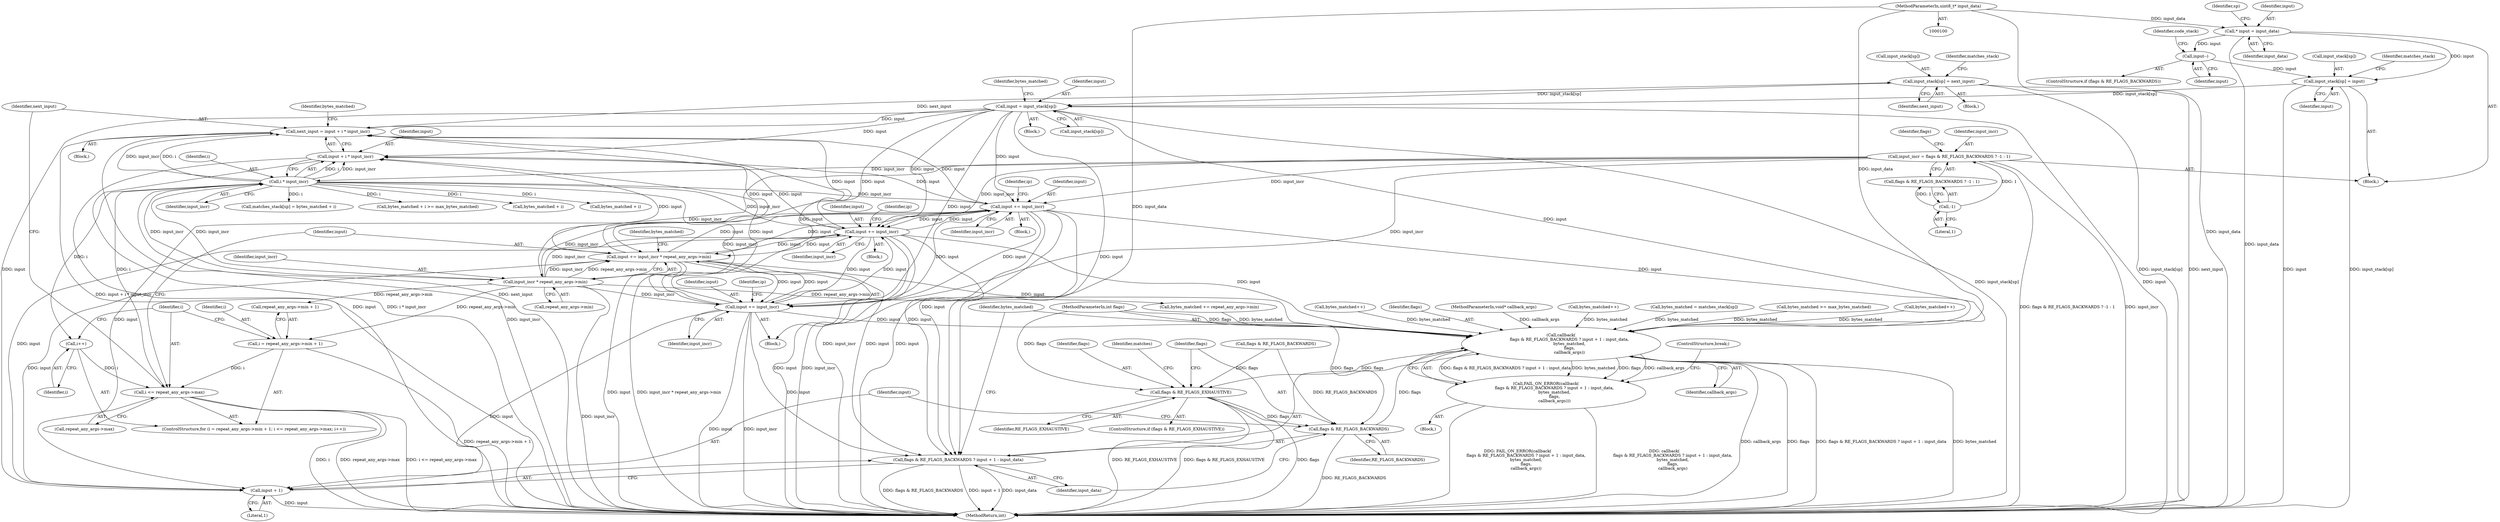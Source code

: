 digraph "1_yara_992480c30f75943e9cd6245bb2015c7737f9b661@array" {
"1000408" [label="(Call,input_stack[sp] = next_input)"];
"1000363" [label="(Call,next_input = input + i * input_incr)"];
"1000309" [label="(Call,input += input_incr)"];
"1000367" [label="(Call,i * input_incr)"];
"1000355" [label="(Call,i <= repeat_any_args->max)"];
"1000348" [label="(Call,i = repeat_any_args->min + 1)"];
"1000424" [label="(Call,input_incr * repeat_any_args->min)"];
"1000147" [label="(Call,input_incr = flags & RE_FLAGS_BACKWARDS ? -1 : 1)"];
"1000153" [label="(Call,-1)"];
"1000360" [label="(Call,i++)"];
"1000266" [label="(Call,input += input_incr)"];
"1000422" [label="(Call,input += input_incr * repeat_any_args->min)"];
"1000324" [label="(Call,input += input_incr)"];
"1000191" [label="(Call,input = input_stack[sp])"];
"1000167" [label="(Call,input_stack[sp] = input)"];
"1000119" [label="(Call,* input = input_data)"];
"1000102" [label="(MethodParameterIn,uint8_t* input_data)"];
"1000160" [label="(Call,input--)"];
"1000408" [label="(Call,input_stack[sp] = next_input)"];
"1000220" [label="(Call,callback(\n             flags & RE_FLAGS_BACKWARDS ? input + 1 : input_data,\n             bytes_matched,\n             flags,\n             callback_args))"];
"1000215" [label="(Call,flags & RE_FLAGS_EXHAUSTIVE)"];
"1000222" [label="(Call,flags & RE_FLAGS_BACKWARDS)"];
"1000219" [label="(Call,FAIL_ON_ERROR(callback(\n             flags & RE_FLAGS_BACKWARDS ? input + 1 : input_data,\n             bytes_matched,\n             flags,\n             callback_args)))"];
"1000221" [label="(Call,flags & RE_FLAGS_BACKWARDS ? input + 1 : input_data)"];
"1000225" [label="(Call,input + 1)"];
"1000365" [label="(Call,input + i * input_incr)"];
"1000326" [label="(Identifier,input_incr)"];
"1000349" [label="(Identifier,i)"];
"1000220" [label="(Call,callback(\n             flags & RE_FLAGS_BACKWARDS ? input + 1 : input_data,\n             bytes_matched,\n             flags,\n             callback_args))"];
"1000311" [label="(Identifier,input_incr)"];
"1000362" [label="(Block,)"];
"1000232" [label="(ControlStructure,break;)"];
"1000422" [label="(Call,input += input_incr * repeat_any_args->min)"];
"1000270" [label="(Identifier,ip)"];
"1000373" [label="(Identifier,bytes_matched)"];
"1000219" [label="(Call,FAIL_ON_ERROR(callback(\n             flags & RE_FLAGS_BACKWARDS ? input + 1 : input_data,\n             bytes_matched,\n             flags,\n             callback_args)))"];
"1000156" [label="(ControlStructure,if (flags & RE_FLAGS_BACKWARDS))"];
"1000217" [label="(Identifier,RE_FLAGS_EXHAUSTIVE)"];
"1000228" [label="(Identifier,input_data)"];
"1000426" [label="(Call,repeat_any_args->min)"];
"1000154" [label="(Literal,1)"];
"1000306" [label="(Block,)"];
"1000313" [label="(Identifier,ip)"];
"1000356" [label="(Identifier,i)"];
"1000395" [label="(Block,)"];
"1000328" [label="(Identifier,ip)"];
"1000227" [label="(Literal,1)"];
"1000325" [label="(Identifier,input)"];
"1000367" [label="(Call,i * input_incr)"];
"1000371" [label="(Call,bytes_matched + i >= max_bytes_matched)"];
"1000167" [label="(Call,input_stack[sp] = input)"];
"1000215" [label="(Call,flags & RE_FLAGS_EXHAUSTIVE)"];
"1000109" [label="(Block,)"];
"1000171" [label="(Identifier,input)"];
"1000120" [label="(Identifier,input)"];
"1000161" [label="(Identifier,input)"];
"1000164" [label="(Identifier,code_stack)"];
"1000119" [label="(Call,* input = input_data)"];
"1000309" [label="(Call,input += input_incr)"];
"1000160" [label="(Call,input--)"];
"1000216" [label="(Identifier,flags)"];
"1000264" [label="(Call,bytes_matched++)"];
"1000452" [label="(MethodReturn,int)"];
"1000168" [label="(Call,input_stack[sp])"];
"1000423" [label="(Identifier,input)"];
"1000102" [label="(MethodParameterIn,uint8_t* input_data)"];
"1000149" [label="(Call,flags & RE_FLAGS_BACKWARDS ? -1 : 1)"];
"1000365" [label="(Call,input + i * input_incr)"];
"1000263" [label="(Block,)"];
"1000226" [label="(Identifier,input)"];
"1000192" [label="(Identifier,input)"];
"1000231" [label="(Identifier,callback_args)"];
"1000361" [label="(Identifier,i)"];
"1000310" [label="(Identifier,input)"];
"1000425" [label="(Identifier,input_incr)"];
"1000348" [label="(Call,i = repeat_any_args->min + 1)"];
"1000224" [label="(Identifier,RE_FLAGS_BACKWARDS)"];
"1000360" [label="(Call,i++)"];
"1000372" [label="(Call,bytes_matched + i)"];
"1000222" [label="(Call,flags & RE_FLAGS_BACKWARDS)"];
"1000157" [label="(Call,flags & RE_FLAGS_BACKWARDS)"];
"1000148" [label="(Identifier,input_incr)"];
"1000147" [label="(Call,input_incr = flags & RE_FLAGS_BACKWARDS ? -1 : 1)"];
"1000409" [label="(Call,input_stack[sp])"];
"1000230" [label="(Identifier,flags)"];
"1000183" [label="(Block,)"];
"1000153" [label="(Call,-1)"];
"1000131" [label="(Identifier,sp)"];
"1000107" [label="(MethodParameterIn,void* callback_args)"];
"1000347" [label="(ControlStructure,for (i = repeat_any_args->min + 1; i <= repeat_any_args->max; i++))"];
"1000253" [label="(Block,)"];
"1000268" [label="(Identifier,input_incr)"];
"1000368" [label="(Identifier,i)"];
"1000408" [label="(Call,input_stack[sp] = next_input)"];
"1000174" [label="(Identifier,matches_stack)"];
"1000417" [label="(Call,bytes_matched + i)"];
"1000105" [label="(MethodParameterIn,int flags)"];
"1000158" [label="(Identifier,flags)"];
"1000121" [label="(Identifier,input_data)"];
"1000324" [label="(Call,input += input_incr)"];
"1000369" [label="(Identifier,input_incr)"];
"1000364" [label="(Identifier,next_input)"];
"1000197" [label="(Identifier,bytes_matched)"];
"1000307" [label="(Call,bytes_matched++)"];
"1000413" [label="(Call,matches_stack[sp] = bytes_matched + i)"];
"1000196" [label="(Call,bytes_matched = matches_stack[sp])"];
"1000355" [label="(Call,i <= repeat_any_args->max)"];
"1000221" [label="(Call,flags & RE_FLAGS_BACKWARDS ? input + 1 : input_data)"];
"1000267" [label="(Identifier,input)"];
"1000246" [label="(Call,bytes_matched >= max_bytes_matched)"];
"1000191" [label="(Call,input = input_stack[sp])"];
"1000424" [label="(Call,input_incr * repeat_any_args->min)"];
"1000223" [label="(Identifier,flags)"];
"1000225" [label="(Call,input + 1)"];
"1000214" [label="(ControlStructure,if (flags & RE_FLAGS_EXHAUSTIVE))"];
"1000237" [label="(Identifier,matches)"];
"1000229" [label="(Identifier,bytes_matched)"];
"1000266" [label="(Call,input += input_incr)"];
"1000429" [label="(Call,bytes_matched += repeat_any_args->min)"];
"1000322" [label="(Call,bytes_matched++)"];
"1000350" [label="(Call,repeat_any_args->min + 1)"];
"1000430" [label="(Identifier,bytes_matched)"];
"1000412" [label="(Identifier,next_input)"];
"1000357" [label="(Call,repeat_any_args->max)"];
"1000218" [label="(Block,)"];
"1000415" [label="(Identifier,matches_stack)"];
"1000363" [label="(Call,next_input = input + i * input_incr)"];
"1000193" [label="(Call,input_stack[sp])"];
"1000366" [label="(Identifier,input)"];
"1000408" -> "1000395"  [label="AST: "];
"1000408" -> "1000412"  [label="CFG: "];
"1000409" -> "1000408"  [label="AST: "];
"1000412" -> "1000408"  [label="AST: "];
"1000415" -> "1000408"  [label="CFG: "];
"1000408" -> "1000452"  [label="DDG: input_stack[sp]"];
"1000408" -> "1000452"  [label="DDG: next_input"];
"1000408" -> "1000191"  [label="DDG: input_stack[sp]"];
"1000363" -> "1000408"  [label="DDG: next_input"];
"1000363" -> "1000362"  [label="AST: "];
"1000363" -> "1000365"  [label="CFG: "];
"1000364" -> "1000363"  [label="AST: "];
"1000365" -> "1000363"  [label="AST: "];
"1000373" -> "1000363"  [label="CFG: "];
"1000363" -> "1000452"  [label="DDG: input + i * input_incr"];
"1000363" -> "1000452"  [label="DDG: next_input"];
"1000309" -> "1000363"  [label="DDG: input"];
"1000266" -> "1000363"  [label="DDG: input"];
"1000422" -> "1000363"  [label="DDG: input"];
"1000324" -> "1000363"  [label="DDG: input"];
"1000191" -> "1000363"  [label="DDG: input"];
"1000367" -> "1000363"  [label="DDG: i"];
"1000367" -> "1000363"  [label="DDG: input_incr"];
"1000309" -> "1000306"  [label="AST: "];
"1000309" -> "1000311"  [label="CFG: "];
"1000310" -> "1000309"  [label="AST: "];
"1000311" -> "1000309"  [label="AST: "];
"1000313" -> "1000309"  [label="CFG: "];
"1000309" -> "1000452"  [label="DDG: input"];
"1000309" -> "1000452"  [label="DDG: input_incr"];
"1000309" -> "1000220"  [label="DDG: input"];
"1000309" -> "1000221"  [label="DDG: input"];
"1000309" -> "1000225"  [label="DDG: input"];
"1000309" -> "1000266"  [label="DDG: input"];
"1000367" -> "1000309"  [label="DDG: input_incr"];
"1000424" -> "1000309"  [label="DDG: input_incr"];
"1000147" -> "1000309"  [label="DDG: input_incr"];
"1000266" -> "1000309"  [label="DDG: input"];
"1000422" -> "1000309"  [label="DDG: input"];
"1000324" -> "1000309"  [label="DDG: input"];
"1000191" -> "1000309"  [label="DDG: input"];
"1000309" -> "1000324"  [label="DDG: input"];
"1000309" -> "1000365"  [label="DDG: input"];
"1000309" -> "1000422"  [label="DDG: input"];
"1000367" -> "1000365"  [label="AST: "];
"1000367" -> "1000369"  [label="CFG: "];
"1000368" -> "1000367"  [label="AST: "];
"1000369" -> "1000367"  [label="AST: "];
"1000365" -> "1000367"  [label="CFG: "];
"1000367" -> "1000452"  [label="DDG: input_incr"];
"1000367" -> "1000266"  [label="DDG: input_incr"];
"1000367" -> "1000324"  [label="DDG: input_incr"];
"1000367" -> "1000360"  [label="DDG: i"];
"1000367" -> "1000365"  [label="DDG: i"];
"1000367" -> "1000365"  [label="DDG: input_incr"];
"1000355" -> "1000367"  [label="DDG: i"];
"1000424" -> "1000367"  [label="DDG: input_incr"];
"1000147" -> "1000367"  [label="DDG: input_incr"];
"1000367" -> "1000371"  [label="DDG: i"];
"1000367" -> "1000372"  [label="DDG: i"];
"1000367" -> "1000413"  [label="DDG: i"];
"1000367" -> "1000417"  [label="DDG: i"];
"1000367" -> "1000424"  [label="DDG: input_incr"];
"1000355" -> "1000347"  [label="AST: "];
"1000355" -> "1000357"  [label="CFG: "];
"1000356" -> "1000355"  [label="AST: "];
"1000357" -> "1000355"  [label="AST: "];
"1000364" -> "1000355"  [label="CFG: "];
"1000423" -> "1000355"  [label="CFG: "];
"1000355" -> "1000452"  [label="DDG: i"];
"1000355" -> "1000452"  [label="DDG: repeat_any_args->max"];
"1000355" -> "1000452"  [label="DDG: i <= repeat_any_args->max"];
"1000348" -> "1000355"  [label="DDG: i"];
"1000360" -> "1000355"  [label="DDG: i"];
"1000348" -> "1000347"  [label="AST: "];
"1000348" -> "1000350"  [label="CFG: "];
"1000349" -> "1000348"  [label="AST: "];
"1000350" -> "1000348"  [label="AST: "];
"1000356" -> "1000348"  [label="CFG: "];
"1000348" -> "1000452"  [label="DDG: repeat_any_args->min + 1"];
"1000424" -> "1000348"  [label="DDG: repeat_any_args->min"];
"1000424" -> "1000422"  [label="AST: "];
"1000424" -> "1000426"  [label="CFG: "];
"1000425" -> "1000424"  [label="AST: "];
"1000426" -> "1000424"  [label="AST: "];
"1000422" -> "1000424"  [label="CFG: "];
"1000424" -> "1000452"  [label="DDG: input_incr"];
"1000424" -> "1000266"  [label="DDG: input_incr"];
"1000424" -> "1000324"  [label="DDG: input_incr"];
"1000424" -> "1000350"  [label="DDG: repeat_any_args->min"];
"1000424" -> "1000422"  [label="DDG: input_incr"];
"1000424" -> "1000422"  [label="DDG: repeat_any_args->min"];
"1000147" -> "1000424"  [label="DDG: input_incr"];
"1000424" -> "1000429"  [label="DDG: repeat_any_args->min"];
"1000147" -> "1000109"  [label="AST: "];
"1000147" -> "1000149"  [label="CFG: "];
"1000148" -> "1000147"  [label="AST: "];
"1000149" -> "1000147"  [label="AST: "];
"1000158" -> "1000147"  [label="CFG: "];
"1000147" -> "1000452"  [label="DDG: flags & RE_FLAGS_BACKWARDS ? -1 : 1"];
"1000147" -> "1000452"  [label="DDG: input_incr"];
"1000153" -> "1000147"  [label="DDG: 1"];
"1000147" -> "1000266"  [label="DDG: input_incr"];
"1000147" -> "1000324"  [label="DDG: input_incr"];
"1000153" -> "1000149"  [label="AST: "];
"1000153" -> "1000154"  [label="CFG: "];
"1000154" -> "1000153"  [label="AST: "];
"1000149" -> "1000153"  [label="CFG: "];
"1000153" -> "1000149"  [label="DDG: 1"];
"1000360" -> "1000347"  [label="AST: "];
"1000360" -> "1000361"  [label="CFG: "];
"1000361" -> "1000360"  [label="AST: "];
"1000356" -> "1000360"  [label="CFG: "];
"1000266" -> "1000263"  [label="AST: "];
"1000266" -> "1000268"  [label="CFG: "];
"1000267" -> "1000266"  [label="AST: "];
"1000268" -> "1000266"  [label="AST: "];
"1000270" -> "1000266"  [label="CFG: "];
"1000266" -> "1000452"  [label="DDG: input"];
"1000266" -> "1000452"  [label="DDG: input_incr"];
"1000266" -> "1000220"  [label="DDG: input"];
"1000266" -> "1000221"  [label="DDG: input"];
"1000266" -> "1000225"  [label="DDG: input"];
"1000422" -> "1000266"  [label="DDG: input"];
"1000324" -> "1000266"  [label="DDG: input"];
"1000191" -> "1000266"  [label="DDG: input"];
"1000266" -> "1000324"  [label="DDG: input"];
"1000266" -> "1000365"  [label="DDG: input"];
"1000266" -> "1000422"  [label="DDG: input"];
"1000422" -> "1000253"  [label="AST: "];
"1000423" -> "1000422"  [label="AST: "];
"1000430" -> "1000422"  [label="CFG: "];
"1000422" -> "1000452"  [label="DDG: input"];
"1000422" -> "1000452"  [label="DDG: input_incr * repeat_any_args->min"];
"1000422" -> "1000220"  [label="DDG: input"];
"1000422" -> "1000221"  [label="DDG: input"];
"1000422" -> "1000225"  [label="DDG: input"];
"1000422" -> "1000324"  [label="DDG: input"];
"1000422" -> "1000365"  [label="DDG: input"];
"1000324" -> "1000422"  [label="DDG: input"];
"1000191" -> "1000422"  [label="DDG: input"];
"1000324" -> "1000253"  [label="AST: "];
"1000324" -> "1000326"  [label="CFG: "];
"1000325" -> "1000324"  [label="AST: "];
"1000326" -> "1000324"  [label="AST: "];
"1000328" -> "1000324"  [label="CFG: "];
"1000324" -> "1000452"  [label="DDG: input_incr"];
"1000324" -> "1000452"  [label="DDG: input"];
"1000324" -> "1000220"  [label="DDG: input"];
"1000324" -> "1000221"  [label="DDG: input"];
"1000324" -> "1000225"  [label="DDG: input"];
"1000191" -> "1000324"  [label="DDG: input"];
"1000324" -> "1000365"  [label="DDG: input"];
"1000191" -> "1000183"  [label="AST: "];
"1000191" -> "1000193"  [label="CFG: "];
"1000192" -> "1000191"  [label="AST: "];
"1000193" -> "1000191"  [label="AST: "];
"1000197" -> "1000191"  [label="CFG: "];
"1000191" -> "1000452"  [label="DDG: input_stack[sp]"];
"1000191" -> "1000452"  [label="DDG: input"];
"1000167" -> "1000191"  [label="DDG: input_stack[sp]"];
"1000191" -> "1000220"  [label="DDG: input"];
"1000191" -> "1000221"  [label="DDG: input"];
"1000191" -> "1000225"  [label="DDG: input"];
"1000191" -> "1000365"  [label="DDG: input"];
"1000167" -> "1000109"  [label="AST: "];
"1000167" -> "1000171"  [label="CFG: "];
"1000168" -> "1000167"  [label="AST: "];
"1000171" -> "1000167"  [label="AST: "];
"1000174" -> "1000167"  [label="CFG: "];
"1000167" -> "1000452"  [label="DDG: input_stack[sp]"];
"1000167" -> "1000452"  [label="DDG: input"];
"1000119" -> "1000167"  [label="DDG: input"];
"1000160" -> "1000167"  [label="DDG: input"];
"1000119" -> "1000109"  [label="AST: "];
"1000119" -> "1000121"  [label="CFG: "];
"1000120" -> "1000119"  [label="AST: "];
"1000121" -> "1000119"  [label="AST: "];
"1000131" -> "1000119"  [label="CFG: "];
"1000119" -> "1000452"  [label="DDG: input_data"];
"1000102" -> "1000119"  [label="DDG: input_data"];
"1000119" -> "1000160"  [label="DDG: input"];
"1000102" -> "1000100"  [label="AST: "];
"1000102" -> "1000452"  [label="DDG: input_data"];
"1000102" -> "1000220"  [label="DDG: input_data"];
"1000102" -> "1000221"  [label="DDG: input_data"];
"1000160" -> "1000156"  [label="AST: "];
"1000160" -> "1000161"  [label="CFG: "];
"1000161" -> "1000160"  [label="AST: "];
"1000164" -> "1000160"  [label="CFG: "];
"1000220" -> "1000219"  [label="AST: "];
"1000220" -> "1000231"  [label="CFG: "];
"1000221" -> "1000220"  [label="AST: "];
"1000229" -> "1000220"  [label="AST: "];
"1000230" -> "1000220"  [label="AST: "];
"1000231" -> "1000220"  [label="AST: "];
"1000219" -> "1000220"  [label="CFG: "];
"1000220" -> "1000452"  [label="DDG: flags & RE_FLAGS_BACKWARDS ? input + 1 : input_data"];
"1000220" -> "1000452"  [label="DDG: bytes_matched"];
"1000220" -> "1000452"  [label="DDG: callback_args"];
"1000220" -> "1000452"  [label="DDG: flags"];
"1000220" -> "1000215"  [label="DDG: flags"];
"1000220" -> "1000219"  [label="DDG: flags & RE_FLAGS_BACKWARDS ? input + 1 : input_data"];
"1000220" -> "1000219"  [label="DDG: bytes_matched"];
"1000220" -> "1000219"  [label="DDG: flags"];
"1000220" -> "1000219"  [label="DDG: callback_args"];
"1000264" -> "1000220"  [label="DDG: bytes_matched"];
"1000196" -> "1000220"  [label="DDG: bytes_matched"];
"1000322" -> "1000220"  [label="DDG: bytes_matched"];
"1000429" -> "1000220"  [label="DDG: bytes_matched"];
"1000307" -> "1000220"  [label="DDG: bytes_matched"];
"1000246" -> "1000220"  [label="DDG: bytes_matched"];
"1000222" -> "1000220"  [label="DDG: flags"];
"1000105" -> "1000220"  [label="DDG: flags"];
"1000107" -> "1000220"  [label="DDG: callback_args"];
"1000215" -> "1000214"  [label="AST: "];
"1000215" -> "1000217"  [label="CFG: "];
"1000216" -> "1000215"  [label="AST: "];
"1000217" -> "1000215"  [label="AST: "];
"1000223" -> "1000215"  [label="CFG: "];
"1000237" -> "1000215"  [label="CFG: "];
"1000215" -> "1000452"  [label="DDG: flags"];
"1000215" -> "1000452"  [label="DDG: RE_FLAGS_EXHAUSTIVE"];
"1000215" -> "1000452"  [label="DDG: flags & RE_FLAGS_EXHAUSTIVE"];
"1000157" -> "1000215"  [label="DDG: flags"];
"1000105" -> "1000215"  [label="DDG: flags"];
"1000215" -> "1000222"  [label="DDG: flags"];
"1000222" -> "1000221"  [label="AST: "];
"1000222" -> "1000224"  [label="CFG: "];
"1000223" -> "1000222"  [label="AST: "];
"1000224" -> "1000222"  [label="AST: "];
"1000226" -> "1000222"  [label="CFG: "];
"1000228" -> "1000222"  [label="CFG: "];
"1000222" -> "1000452"  [label="DDG: RE_FLAGS_BACKWARDS"];
"1000105" -> "1000222"  [label="DDG: flags"];
"1000157" -> "1000222"  [label="DDG: RE_FLAGS_BACKWARDS"];
"1000219" -> "1000218"  [label="AST: "];
"1000232" -> "1000219"  [label="CFG: "];
"1000219" -> "1000452"  [label="DDG: FAIL_ON_ERROR(callback(\n             flags & RE_FLAGS_BACKWARDS ? input + 1 : input_data,\n             bytes_matched,\n             flags,\n             callback_args))"];
"1000219" -> "1000452"  [label="DDG: callback(\n             flags & RE_FLAGS_BACKWARDS ? input + 1 : input_data,\n             bytes_matched,\n             flags,\n             callback_args)"];
"1000221" -> "1000225"  [label="CFG: "];
"1000221" -> "1000228"  [label="CFG: "];
"1000225" -> "1000221"  [label="AST: "];
"1000228" -> "1000221"  [label="AST: "];
"1000229" -> "1000221"  [label="CFG: "];
"1000221" -> "1000452"  [label="DDG: input + 1"];
"1000221" -> "1000452"  [label="DDG: input_data"];
"1000221" -> "1000452"  [label="DDG: flags & RE_FLAGS_BACKWARDS"];
"1000225" -> "1000227"  [label="CFG: "];
"1000226" -> "1000225"  [label="AST: "];
"1000227" -> "1000225"  [label="AST: "];
"1000225" -> "1000452"  [label="DDG: input"];
"1000366" -> "1000365"  [label="AST: "];
"1000365" -> "1000452"  [label="DDG: i * input_incr"];
"1000365" -> "1000452"  [label="DDG: input"];
}
